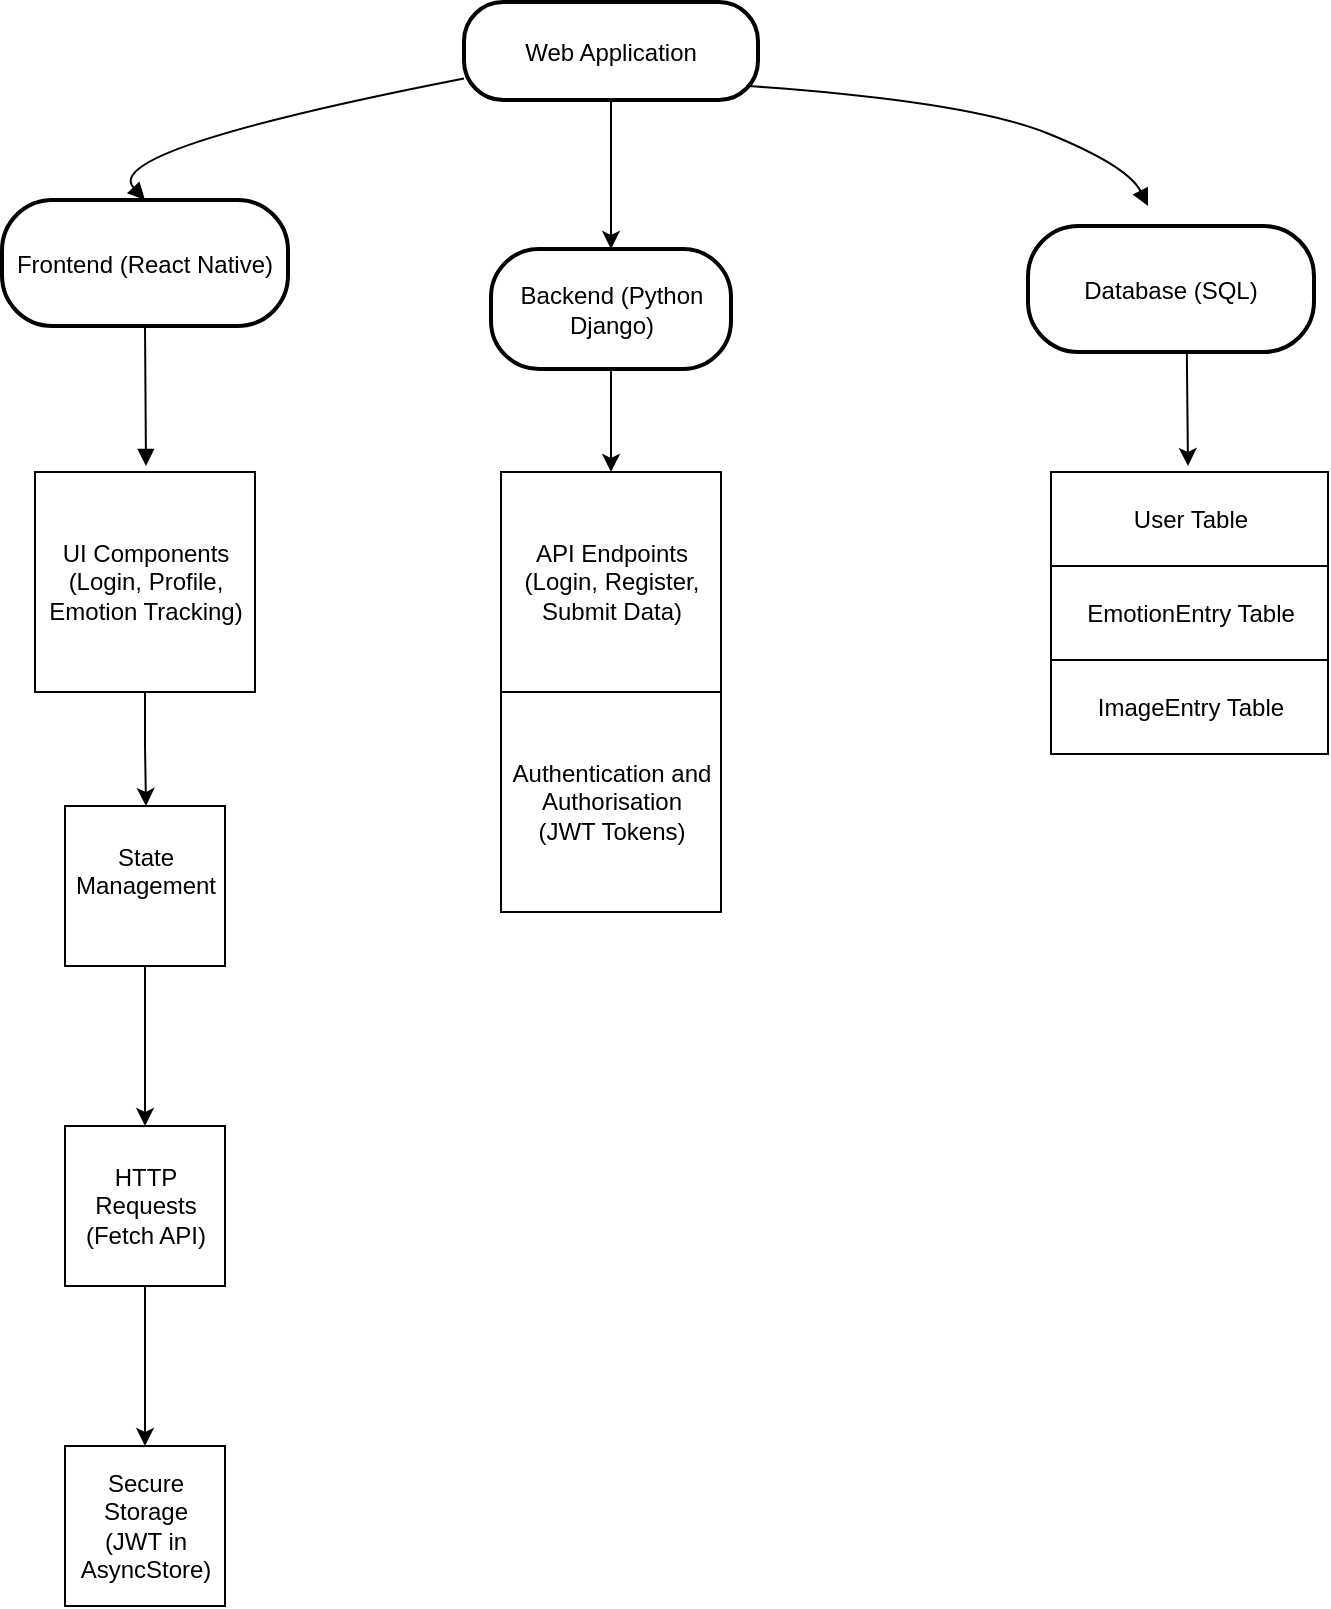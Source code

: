 <mxfile version="24.8.3">
  <diagram name="Page-1" id="RsWdI4NES4iJ6Abt6YA5">
    <mxGraphModel dx="2214" dy="1338" grid="1" gridSize="10" guides="1" tooltips="1" connect="1" arrows="1" fold="1" page="1" pageScale="1" pageWidth="827" pageHeight="1169" math="0" shadow="0">
      <root>
        <mxCell id="0" />
        <mxCell id="1" parent="0" />
        <mxCell id="ttom0h1AIC9mYdJ4bGNQ-39" value="" style="edgeStyle=orthogonalEdgeStyle;rounded=0;orthogonalLoop=1;jettySize=auto;html=1;" edge="1" parent="1" source="2" target="ttom0h1AIC9mYdJ4bGNQ-38">
          <mxGeometry relative="1" as="geometry" />
        </mxCell>
        <mxCell id="2" value="Web Application" style="rounded=1;arcSize=40;strokeWidth=2" parent="1" vertex="1">
          <mxGeometry x="338" y="8" width="147" height="49" as="geometry" />
        </mxCell>
        <mxCell id="3" value="Frontend (React Native)" style="rounded=1;arcSize=40;strokeWidth=2" parent="1" vertex="1">
          <mxGeometry x="107" y="107" width="143" height="63" as="geometry" />
        </mxCell>
        <mxCell id="14" value="" style="curved=1;startArrow=none;endArrow=block;exitX=0;exitY=0.78;entryX=0.5;entryY=-0.01;" parent="1" source="2" target="3" edge="1">
          <mxGeometry relative="1" as="geometry">
            <Array as="points">
              <mxPoint x="155" y="82" />
            </Array>
          </mxGeometry>
        </mxCell>
        <mxCell id="17" value="" style="curved=1;startArrow=none;endArrow=block;exitX=0.5;exitY=0.98;" parent="1" source="3" edge="1">
          <mxGeometry relative="1" as="geometry">
            <Array as="points" />
            <mxPoint x="179" y="240" as="targetPoint" />
          </mxGeometry>
        </mxCell>
        <mxCell id="ttom0h1AIC9mYdJ4bGNQ-30" value="" style="edgeStyle=orthogonalEdgeStyle;rounded=0;orthogonalLoop=1;jettySize=auto;html=1;" edge="1" parent="1" source="ttom0h1AIC9mYdJ4bGNQ-26" target="ttom0h1AIC9mYdJ4bGNQ-29">
          <mxGeometry relative="1" as="geometry">
            <Array as="points">
              <mxPoint x="179" y="380" />
              <mxPoint x="179" y="380" />
            </Array>
          </mxGeometry>
        </mxCell>
        <mxCell id="ttom0h1AIC9mYdJ4bGNQ-26" value="UI Components&lt;div&gt;(Login, Profile, Emotion Tracking)&lt;/div&gt;" style="whiteSpace=wrap;html=1;aspect=fixed;" vertex="1" parent="1">
          <mxGeometry x="123.5" y="243" width="110" height="110" as="geometry" />
        </mxCell>
        <mxCell id="ttom0h1AIC9mYdJ4bGNQ-32" value="" style="edgeStyle=orthogonalEdgeStyle;rounded=0;orthogonalLoop=1;jettySize=auto;html=1;" edge="1" parent="1" source="ttom0h1AIC9mYdJ4bGNQ-29" target="ttom0h1AIC9mYdJ4bGNQ-31">
          <mxGeometry relative="1" as="geometry" />
        </mxCell>
        <mxCell id="ttom0h1AIC9mYdJ4bGNQ-29" value="State Management&lt;div&gt;&lt;br&gt;&lt;/div&gt;" style="whiteSpace=wrap;html=1;aspect=fixed;" vertex="1" parent="1">
          <mxGeometry x="138.5" y="410" width="80" height="80" as="geometry" />
        </mxCell>
        <mxCell id="ttom0h1AIC9mYdJ4bGNQ-34" value="" style="edgeStyle=orthogonalEdgeStyle;rounded=0;orthogonalLoop=1;jettySize=auto;html=1;" edge="1" parent="1" source="ttom0h1AIC9mYdJ4bGNQ-31" target="ttom0h1AIC9mYdJ4bGNQ-33">
          <mxGeometry relative="1" as="geometry" />
        </mxCell>
        <mxCell id="ttom0h1AIC9mYdJ4bGNQ-31" value="&lt;div&gt;HTTP Requests (Fetch API)&lt;/div&gt;" style="whiteSpace=wrap;html=1;aspect=fixed;" vertex="1" parent="1">
          <mxGeometry x="138.5" y="570" width="80" height="80" as="geometry" />
        </mxCell>
        <mxCell id="ttom0h1AIC9mYdJ4bGNQ-33" value="&lt;div&gt;Secure Storage&lt;/div&gt;&lt;div&gt;(JWT in AsyncStore)&lt;/div&gt;" style="whiteSpace=wrap;html=1;aspect=fixed;" vertex="1" parent="1">
          <mxGeometry x="138.5" y="730" width="80" height="80" as="geometry" />
        </mxCell>
        <mxCell id="ttom0h1AIC9mYdJ4bGNQ-37" value="API Endpoints (Login, Register, Submit Data)" style="whiteSpace=wrap;html=1;aspect=fixed;" vertex="1" parent="1">
          <mxGeometry x="356.5" y="243" width="110" height="110" as="geometry" />
        </mxCell>
        <mxCell id="ttom0h1AIC9mYdJ4bGNQ-41" value="" style="edgeStyle=orthogonalEdgeStyle;rounded=0;orthogonalLoop=1;jettySize=auto;html=1;" edge="1" parent="1" source="ttom0h1AIC9mYdJ4bGNQ-38" target="ttom0h1AIC9mYdJ4bGNQ-37">
          <mxGeometry relative="1" as="geometry" />
        </mxCell>
        <mxCell id="ttom0h1AIC9mYdJ4bGNQ-38" value="Backend (Python Django)" style="whiteSpace=wrap;html=1;rounded=1;arcSize=40;strokeWidth=2;" vertex="1" parent="1">
          <mxGeometry x="351.5" y="131.5" width="120" height="60" as="geometry" />
        </mxCell>
        <mxCell id="ttom0h1AIC9mYdJ4bGNQ-43" value="Authentication and Authorisation&lt;div&gt;(JWT Tokens)&lt;/div&gt;" style="whiteSpace=wrap;html=1;aspect=fixed;" vertex="1" parent="1">
          <mxGeometry x="356.5" y="353" width="110" height="110" as="geometry" />
        </mxCell>
        <mxCell id="ttom0h1AIC9mYdJ4bGNQ-50" value="" style="curved=1;startArrow=none;endArrow=block;" edge="1" parent="1">
          <mxGeometry relative="1" as="geometry">
            <Array as="points">
              <mxPoint x="590" y="57.5" />
              <mxPoint x="670" y="90" />
            </Array>
            <mxPoint x="480" y="50" as="sourcePoint" />
            <mxPoint x="680" y="110" as="targetPoint" />
          </mxGeometry>
        </mxCell>
        <mxCell id="ttom0h1AIC9mYdJ4bGNQ-51" value="Database (SQL)" style="rounded=1;arcSize=40;strokeWidth=2" vertex="1" parent="1">
          <mxGeometry x="620" y="120" width="143" height="63" as="geometry" />
        </mxCell>
        <mxCell id="ttom0h1AIC9mYdJ4bGNQ-54" value="" style="endArrow=classic;html=1;rounded=0;" edge="1" parent="1">
          <mxGeometry width="50" height="50" relative="1" as="geometry">
            <mxPoint x="699.41" y="183" as="sourcePoint" />
            <mxPoint x="700" y="240" as="targetPoint" />
          </mxGeometry>
        </mxCell>
        <mxCell id="ttom0h1AIC9mYdJ4bGNQ-62" value="User Table" style="rounded=0;whiteSpace=wrap;html=1;" vertex="1" parent="1">
          <mxGeometry x="631.5" y="243" width="138.5" height="47" as="geometry" />
        </mxCell>
        <mxCell id="ttom0h1AIC9mYdJ4bGNQ-63" value="EmotionEntry Table" style="rounded=0;whiteSpace=wrap;html=1;" vertex="1" parent="1">
          <mxGeometry x="631.5" y="290" width="138.5" height="47" as="geometry" />
        </mxCell>
        <mxCell id="ttom0h1AIC9mYdJ4bGNQ-64" value="ImageEntry Table" style="rounded=0;whiteSpace=wrap;html=1;" vertex="1" parent="1">
          <mxGeometry x="631.5" y="337" width="138.5" height="47" as="geometry" />
        </mxCell>
      </root>
    </mxGraphModel>
  </diagram>
</mxfile>
